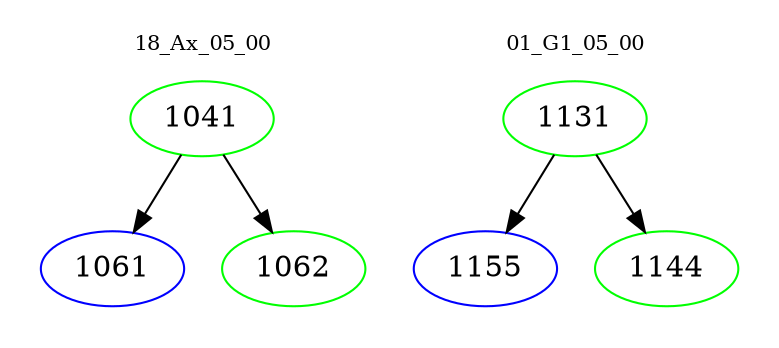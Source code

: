 digraph{
subgraph cluster_0 {
color = white
label = "18_Ax_05_00";
fontsize=10;
T0_1041 [label="1041", color="green"]
T0_1041 -> T0_1061 [color="black"]
T0_1061 [label="1061", color="blue"]
T0_1041 -> T0_1062 [color="black"]
T0_1062 [label="1062", color="green"]
}
subgraph cluster_1 {
color = white
label = "01_G1_05_00";
fontsize=10;
T1_1131 [label="1131", color="green"]
T1_1131 -> T1_1155 [color="black"]
T1_1155 [label="1155", color="blue"]
T1_1131 -> T1_1144 [color="black"]
T1_1144 [label="1144", color="green"]
}
}
